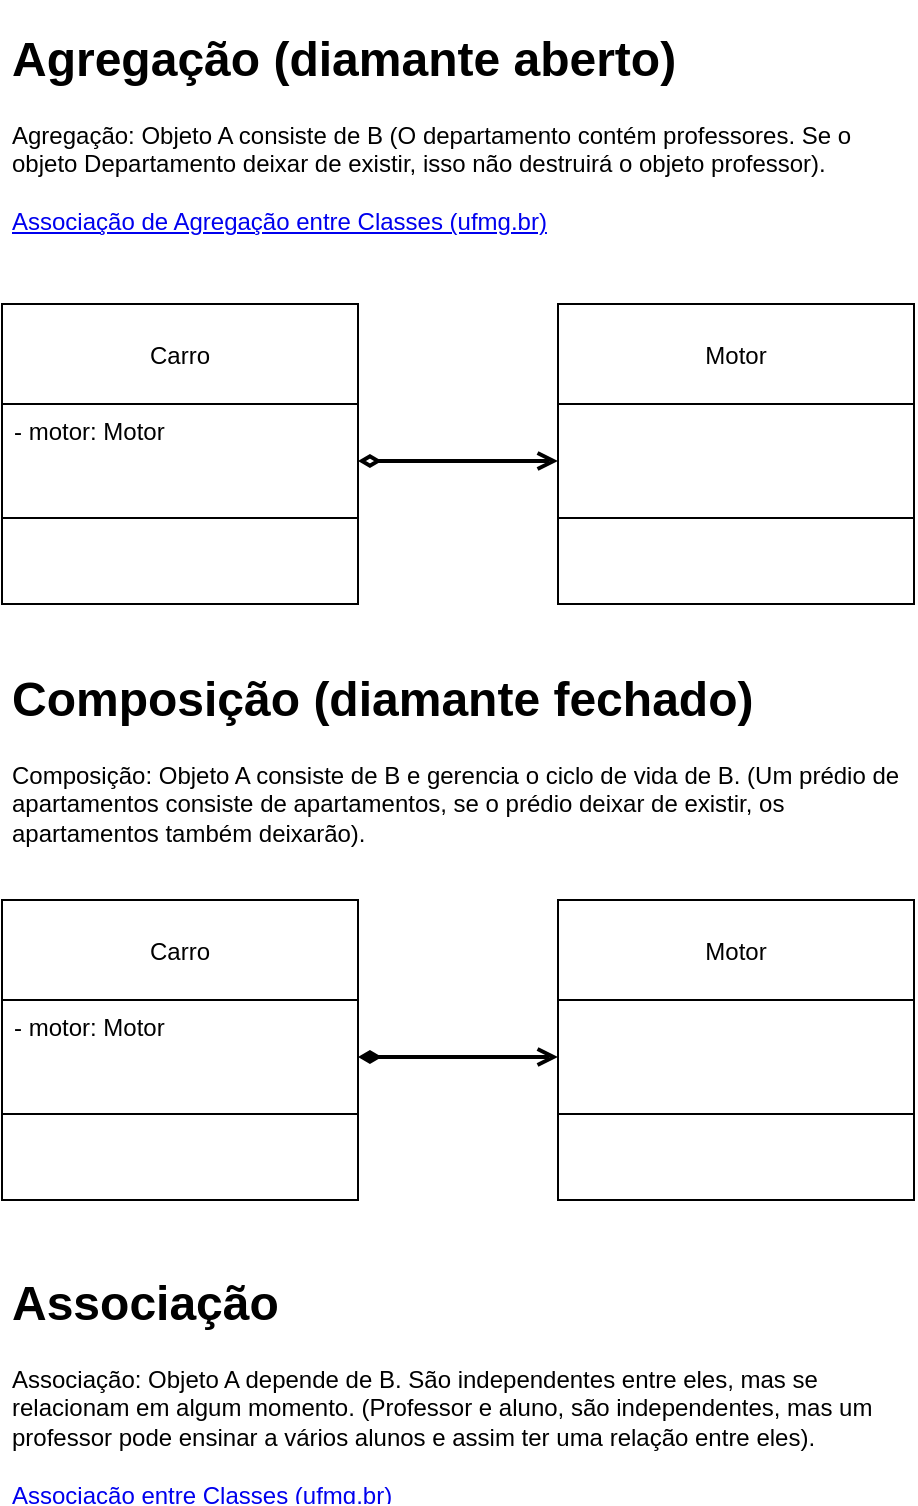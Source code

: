 <mxfile>
    <diagram id="17Rdm5tTzwF7dkyEERoV" name="Página-1">
        <mxGraphModel dx="2021" dy="2086" grid="0" gridSize="10" guides="1" tooltips="1" connect="1" arrows="1" fold="1" page="1" pageScale="1" pageWidth="827" pageHeight="1169" background="#ffffff" math="0" shadow="0">
            <root>
                <mxCell id="0"/>
                <mxCell id="1" parent="0"/>
                <mxCell id="5" value="Carro" style="swimlane;fontStyle=0;childLayout=stackLayout;horizontal=1;startSize=50;fillColor=none;horizontalStack=0;resizeParent=1;resizeParentMax=0;resizeLast=0;collapsible=1;marginBottom=0;rounded=0;shadow=0;sketch=0;fontColor=#000000;strokeColor=#000000;" parent="1" vertex="1">
                    <mxGeometry x="-632" y="-963" width="178" height="150" as="geometry">
                        <mxRectangle x="-505" y="-802" width="89" height="50" as="alternateBounds"/>
                    </mxGeometry>
                </mxCell>
                <mxCell id="6" value="- motor: Motor" style="text;strokeColor=#000000;fillColor=none;align=left;verticalAlign=top;spacingLeft=4;spacingRight=4;overflow=hidden;rotatable=0;points=[[0,0.5],[1,0.5]];portConstraint=eastwest;fontColor=#000000;" parent="5" vertex="1">
                    <mxGeometry y="50" width="178" height="57" as="geometry"/>
                </mxCell>
                <mxCell id="9" value="" style="text;strokeColor=#000000;fillColor=none;align=left;verticalAlign=top;spacingLeft=4;spacingRight=4;overflow=hidden;rotatable=0;points=[[0,0.5],[1,0.5]];portConstraint=eastwest;fontColor=#000000;" parent="5" vertex="1">
                    <mxGeometry y="107" width="178" height="43" as="geometry"/>
                </mxCell>
                <mxCell id="10" value="Motor" style="swimlane;fontStyle=0;childLayout=stackLayout;horizontal=1;startSize=50;fillColor=none;horizontalStack=0;resizeParent=1;resizeParentMax=0;resizeLast=0;collapsible=1;marginBottom=0;rounded=0;shadow=0;sketch=0;fontColor=#000000;strokeColor=#000000;" vertex="1" parent="1">
                    <mxGeometry x="-354" y="-963" width="178" height="150" as="geometry">
                        <mxRectangle x="-505" y="-802" width="89" height="50" as="alternateBounds"/>
                    </mxGeometry>
                </mxCell>
                <mxCell id="11" value="" style="text;strokeColor=#000000;fillColor=none;align=left;verticalAlign=top;spacingLeft=4;spacingRight=4;overflow=hidden;rotatable=0;points=[[0,0.5],[1,0.5]];portConstraint=eastwest;fontColor=#000000;" vertex="1" parent="10">
                    <mxGeometry y="50" width="178" height="57" as="geometry"/>
                </mxCell>
                <mxCell id="12" value="" style="text;strokeColor=#000000;fillColor=none;align=left;verticalAlign=top;spacingLeft=4;spacingRight=4;overflow=hidden;rotatable=0;points=[[0,0.5],[1,0.5]];portConstraint=eastwest;fontColor=#000000;" vertex="1" parent="10">
                    <mxGeometry y="107" width="178" height="43" as="geometry"/>
                </mxCell>
                <mxCell id="13" value="" style="html=1;entryX=0;entryY=0.5;entryDx=0;entryDy=0;strokeColor=#000000;endArrow=open;endFill=0;startArrow=diamondThin;startFill=0;strokeWidth=2;" edge="1" parent="1" source="6" target="11">
                    <mxGeometry relative="1" as="geometry"/>
                </mxCell>
                <mxCell id="21" value="&lt;h1&gt;&lt;span style=&quot;color: rgb(0 , 0 , 0)&quot;&gt;Agregação (diamante aberto)&lt;/span&gt;&lt;/h1&gt;&lt;h1&gt;&lt;/h1&gt;&lt;font color=&quot;#000000&quot;&gt;Agregação: Objeto A consiste de B (O departamento contém professores. Se o objeto Departamento deixar de existir, isso não destruirá o objeto professor).&lt;br&gt;&lt;/font&gt;&lt;br&gt;&lt;a href=&quot;https://homepages.dcc.ufmg.br/~amendes/GlossarioUML/glossario/conteudo/classe/relacionamentos_entre_classes/associacao_de_agregacao_entre_cl.htm&quot;&gt;Associação de Agregação entre Classes (ufmg.br)&lt;/a&gt;" style="text;html=1;strokeColor=none;fillColor=none;spacing=5;spacingTop=-20;whiteSpace=wrap;overflow=hidden;rounded=0;" vertex="1" parent="1">
                    <mxGeometry x="-632" y="-1105" width="457" height="120" as="geometry"/>
                </mxCell>
                <mxCell id="23" value="&lt;h1&gt;&lt;font color=&quot;#000000&quot;&gt;Associação&lt;/font&gt;&lt;/h1&gt;&lt;p&gt;&lt;/p&gt;&lt;font color=&quot;#000000&quot;&gt;Associação: Objeto A depende de B. São independentes entre eles, mas se relacionam em algum momento. (Professor e aluno, são independentes, mas um professor pode ensinar a vários alunos e assim ter uma relação entre eles).&lt;br&gt;&lt;/font&gt;&lt;br&gt;&lt;a href=&quot;https://homepages.dcc.ufmg.br/~amendes/GlossarioUML/glossario/conteudo/classe/relacionamentos_entre_classes/associacao_entre_classes.htm&quot;&gt;Associação entre Classes (ufmg.br)&lt;/a&gt;" style="text;html=1;strokeColor=none;fillColor=none;spacing=5;spacingTop=-20;whiteSpace=wrap;overflow=hidden;rounded=0;" vertex="1" parent="1">
                    <mxGeometry x="-632" y="-483" width="457" height="120" as="geometry"/>
                </mxCell>
                <mxCell id="25" value="&lt;h1&gt;&lt;font color=&quot;#000000&quot;&gt;Composição (diamante fechado)&lt;/font&gt;&lt;br&gt;&lt;/h1&gt;&lt;p&gt;&lt;/p&gt;&lt;font color=&quot;#000000&quot;&gt;Composição: Objeto A consiste de B e gerencia o ciclo de vida de B. (Um prédio de apartamentos consiste de apartamentos, se o prédio deixar de existir, os apartamentos também deixarão).&lt;/font&gt;" style="text;html=1;strokeColor=none;fillColor=none;spacing=5;spacingTop=-20;whiteSpace=wrap;overflow=hidden;rounded=0;" vertex="1" parent="1">
                    <mxGeometry x="-632" y="-785" width="457" height="120" as="geometry"/>
                </mxCell>
                <mxCell id="26" value="Carro" style="swimlane;fontStyle=0;childLayout=stackLayout;horizontal=1;startSize=50;fillColor=none;horizontalStack=0;resizeParent=1;resizeParentMax=0;resizeLast=0;collapsible=1;marginBottom=0;rounded=0;shadow=0;sketch=0;fontColor=#000000;strokeColor=#000000;" vertex="1" parent="1">
                    <mxGeometry x="-632" y="-665" width="178" height="150" as="geometry">
                        <mxRectangle x="-505" y="-802" width="89" height="50" as="alternateBounds"/>
                    </mxGeometry>
                </mxCell>
                <mxCell id="27" value="- motor: Motor" style="text;strokeColor=#000000;fillColor=none;align=left;verticalAlign=top;spacingLeft=4;spacingRight=4;overflow=hidden;rotatable=0;points=[[0,0.5],[1,0.5]];portConstraint=eastwest;fontColor=#000000;" vertex="1" parent="26">
                    <mxGeometry y="50" width="178" height="57" as="geometry"/>
                </mxCell>
                <mxCell id="28" value="" style="text;strokeColor=#000000;fillColor=none;align=left;verticalAlign=top;spacingLeft=4;spacingRight=4;overflow=hidden;rotatable=0;points=[[0,0.5],[1,0.5]];portConstraint=eastwest;fontColor=#000000;" vertex="1" parent="26">
                    <mxGeometry y="107" width="178" height="43" as="geometry"/>
                </mxCell>
                <mxCell id="29" value="Motor" style="swimlane;fontStyle=0;childLayout=stackLayout;horizontal=1;startSize=50;fillColor=none;horizontalStack=0;resizeParent=1;resizeParentMax=0;resizeLast=0;collapsible=1;marginBottom=0;rounded=0;shadow=0;sketch=0;fontColor=#000000;strokeColor=#000000;" vertex="1" parent="1">
                    <mxGeometry x="-354" y="-665" width="178" height="150" as="geometry">
                        <mxRectangle x="-505" y="-802" width="89" height="50" as="alternateBounds"/>
                    </mxGeometry>
                </mxCell>
                <mxCell id="30" value="" style="text;strokeColor=#000000;fillColor=none;align=left;verticalAlign=top;spacingLeft=4;spacingRight=4;overflow=hidden;rotatable=0;points=[[0,0.5],[1,0.5]];portConstraint=eastwest;fontColor=#000000;" vertex="1" parent="29">
                    <mxGeometry y="50" width="178" height="57" as="geometry"/>
                </mxCell>
                <mxCell id="31" value="" style="text;strokeColor=#000000;fillColor=none;align=left;verticalAlign=top;spacingLeft=4;spacingRight=4;overflow=hidden;rotatable=0;points=[[0,0.5],[1,0.5]];portConstraint=eastwest;fontColor=#000000;" vertex="1" parent="29">
                    <mxGeometry y="107" width="178" height="43" as="geometry"/>
                </mxCell>
                <mxCell id="32" value="" style="html=1;entryX=0;entryY=0.5;entryDx=0;entryDy=0;strokeColor=#000000;endArrow=open;endFill=0;startArrow=diamondThin;startFill=1;strokeWidth=2;" edge="1" parent="1" source="27" target="30">
                    <mxGeometry relative="1" as="geometry"/>
                </mxCell>
            </root>
        </mxGraphModel>
    </diagram>
</mxfile>
